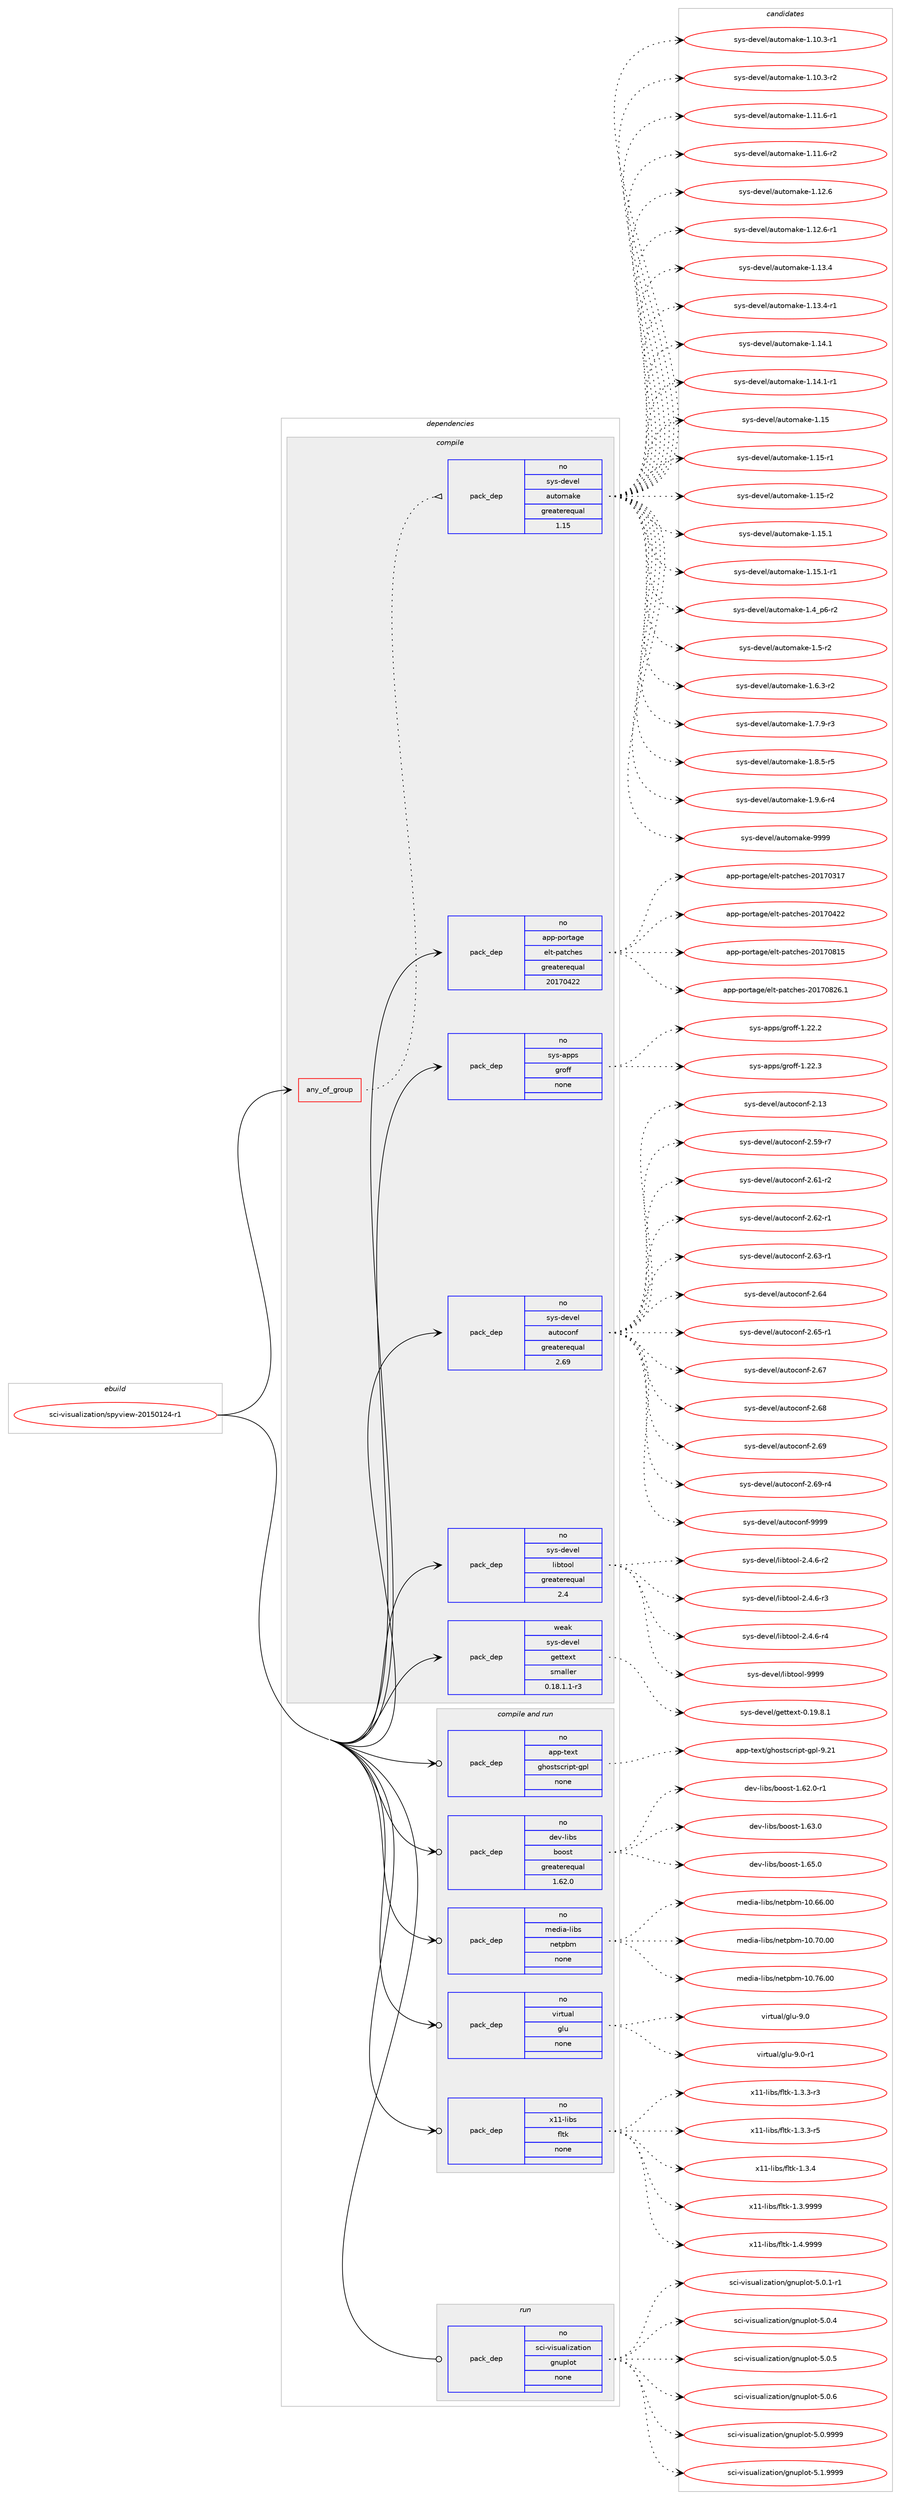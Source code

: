 digraph prolog {

# *************
# Graph options
# *************

newrank=true;
concentrate=true;
compound=true;
graph [rankdir=LR,fontname=Helvetica,fontsize=10,ranksep=1.5];#, ranksep=2.5, nodesep=0.2];
edge  [arrowhead=vee];
node  [fontname=Helvetica,fontsize=10];

# **********
# The ebuild
# **********

subgraph cluster_leftcol {
color=gray;
rank=same;
label=<<i>ebuild</i>>;
id [label="sci-visualization/spyview-20150124-r1", color=red, width=4, href="../sci-visualization/spyview-20150124-r1.svg"];
}

# ****************
# The dependencies
# ****************

subgraph cluster_midcol {
color=gray;
label=<<i>dependencies</i>>;
subgraph cluster_compile {
fillcolor="#eeeeee";
style=filled;
label=<<i>compile</i>>;
subgraph any7803 {
dependency459726 [label=<<TABLE BORDER="0" CELLBORDER="1" CELLSPACING="0" CELLPADDING="4"><TR><TD CELLPADDING="10">any_of_group</TD></TR></TABLE>>, shape=none, color=red];subgraph pack339257 {
dependency459727 [label=<<TABLE BORDER="0" CELLBORDER="1" CELLSPACING="0" CELLPADDING="4" WIDTH="220"><TR><TD ROWSPAN="6" CELLPADDING="30">pack_dep</TD></TR><TR><TD WIDTH="110">no</TD></TR><TR><TD>sys-devel</TD></TR><TR><TD>automake</TD></TR><TR><TD>greaterequal</TD></TR><TR><TD>1.15</TD></TR></TABLE>>, shape=none, color=blue];
}
dependency459726:e -> dependency459727:w [weight=20,style="dotted",arrowhead="oinv"];
}
id:e -> dependency459726:w [weight=20,style="solid",arrowhead="vee"];
subgraph pack339258 {
dependency459728 [label=<<TABLE BORDER="0" CELLBORDER="1" CELLSPACING="0" CELLPADDING="4" WIDTH="220"><TR><TD ROWSPAN="6" CELLPADDING="30">pack_dep</TD></TR><TR><TD WIDTH="110">no</TD></TR><TR><TD>app-portage</TD></TR><TR><TD>elt-patches</TD></TR><TR><TD>greaterequal</TD></TR><TR><TD>20170422</TD></TR></TABLE>>, shape=none, color=blue];
}
id:e -> dependency459728:w [weight=20,style="solid",arrowhead="vee"];
subgraph pack339259 {
dependency459729 [label=<<TABLE BORDER="0" CELLBORDER="1" CELLSPACING="0" CELLPADDING="4" WIDTH="220"><TR><TD ROWSPAN="6" CELLPADDING="30">pack_dep</TD></TR><TR><TD WIDTH="110">no</TD></TR><TR><TD>sys-apps</TD></TR><TR><TD>groff</TD></TR><TR><TD>none</TD></TR><TR><TD></TD></TR></TABLE>>, shape=none, color=blue];
}
id:e -> dependency459729:w [weight=20,style="solid",arrowhead="vee"];
subgraph pack339260 {
dependency459730 [label=<<TABLE BORDER="0" CELLBORDER="1" CELLSPACING="0" CELLPADDING="4" WIDTH="220"><TR><TD ROWSPAN="6" CELLPADDING="30">pack_dep</TD></TR><TR><TD WIDTH="110">no</TD></TR><TR><TD>sys-devel</TD></TR><TR><TD>autoconf</TD></TR><TR><TD>greaterequal</TD></TR><TR><TD>2.69</TD></TR></TABLE>>, shape=none, color=blue];
}
id:e -> dependency459730:w [weight=20,style="solid",arrowhead="vee"];
subgraph pack339261 {
dependency459731 [label=<<TABLE BORDER="0" CELLBORDER="1" CELLSPACING="0" CELLPADDING="4" WIDTH="220"><TR><TD ROWSPAN="6" CELLPADDING="30">pack_dep</TD></TR><TR><TD WIDTH="110">no</TD></TR><TR><TD>sys-devel</TD></TR><TR><TD>libtool</TD></TR><TR><TD>greaterequal</TD></TR><TR><TD>2.4</TD></TR></TABLE>>, shape=none, color=blue];
}
id:e -> dependency459731:w [weight=20,style="solid",arrowhead="vee"];
subgraph pack339262 {
dependency459732 [label=<<TABLE BORDER="0" CELLBORDER="1" CELLSPACING="0" CELLPADDING="4" WIDTH="220"><TR><TD ROWSPAN="6" CELLPADDING="30">pack_dep</TD></TR><TR><TD WIDTH="110">weak</TD></TR><TR><TD>sys-devel</TD></TR><TR><TD>gettext</TD></TR><TR><TD>smaller</TD></TR><TR><TD>0.18.1.1-r3</TD></TR></TABLE>>, shape=none, color=blue];
}
id:e -> dependency459732:w [weight=20,style="solid",arrowhead="vee"];
}
subgraph cluster_compileandrun {
fillcolor="#eeeeee";
style=filled;
label=<<i>compile and run</i>>;
subgraph pack339263 {
dependency459733 [label=<<TABLE BORDER="0" CELLBORDER="1" CELLSPACING="0" CELLPADDING="4" WIDTH="220"><TR><TD ROWSPAN="6" CELLPADDING="30">pack_dep</TD></TR><TR><TD WIDTH="110">no</TD></TR><TR><TD>app-text</TD></TR><TR><TD>ghostscript-gpl</TD></TR><TR><TD>none</TD></TR><TR><TD></TD></TR></TABLE>>, shape=none, color=blue];
}
id:e -> dependency459733:w [weight=20,style="solid",arrowhead="odotvee"];
subgraph pack339264 {
dependency459734 [label=<<TABLE BORDER="0" CELLBORDER="1" CELLSPACING="0" CELLPADDING="4" WIDTH="220"><TR><TD ROWSPAN="6" CELLPADDING="30">pack_dep</TD></TR><TR><TD WIDTH="110">no</TD></TR><TR><TD>dev-libs</TD></TR><TR><TD>boost</TD></TR><TR><TD>greaterequal</TD></TR><TR><TD>1.62.0</TD></TR></TABLE>>, shape=none, color=blue];
}
id:e -> dependency459734:w [weight=20,style="solid",arrowhead="odotvee"];
subgraph pack339265 {
dependency459735 [label=<<TABLE BORDER="0" CELLBORDER="1" CELLSPACING="0" CELLPADDING="4" WIDTH="220"><TR><TD ROWSPAN="6" CELLPADDING="30">pack_dep</TD></TR><TR><TD WIDTH="110">no</TD></TR><TR><TD>media-libs</TD></TR><TR><TD>netpbm</TD></TR><TR><TD>none</TD></TR><TR><TD></TD></TR></TABLE>>, shape=none, color=blue];
}
id:e -> dependency459735:w [weight=20,style="solid",arrowhead="odotvee"];
subgraph pack339266 {
dependency459736 [label=<<TABLE BORDER="0" CELLBORDER="1" CELLSPACING="0" CELLPADDING="4" WIDTH="220"><TR><TD ROWSPAN="6" CELLPADDING="30">pack_dep</TD></TR><TR><TD WIDTH="110">no</TD></TR><TR><TD>virtual</TD></TR><TR><TD>glu</TD></TR><TR><TD>none</TD></TR><TR><TD></TD></TR></TABLE>>, shape=none, color=blue];
}
id:e -> dependency459736:w [weight=20,style="solid",arrowhead="odotvee"];
subgraph pack339267 {
dependency459737 [label=<<TABLE BORDER="0" CELLBORDER="1" CELLSPACING="0" CELLPADDING="4" WIDTH="220"><TR><TD ROWSPAN="6" CELLPADDING="30">pack_dep</TD></TR><TR><TD WIDTH="110">no</TD></TR><TR><TD>x11-libs</TD></TR><TR><TD>fltk</TD></TR><TR><TD>none</TD></TR><TR><TD></TD></TR></TABLE>>, shape=none, color=blue];
}
id:e -> dependency459737:w [weight=20,style="solid",arrowhead="odotvee"];
}
subgraph cluster_run {
fillcolor="#eeeeee";
style=filled;
label=<<i>run</i>>;
subgraph pack339268 {
dependency459738 [label=<<TABLE BORDER="0" CELLBORDER="1" CELLSPACING="0" CELLPADDING="4" WIDTH="220"><TR><TD ROWSPAN="6" CELLPADDING="30">pack_dep</TD></TR><TR><TD WIDTH="110">no</TD></TR><TR><TD>sci-visualization</TD></TR><TR><TD>gnuplot</TD></TR><TR><TD>none</TD></TR><TR><TD></TD></TR></TABLE>>, shape=none, color=blue];
}
id:e -> dependency459738:w [weight=20,style="solid",arrowhead="odot"];
}
}

# **************
# The candidates
# **************

subgraph cluster_choices {
rank=same;
color=gray;
label=<<i>candidates</i>>;

subgraph choice339257 {
color=black;
nodesep=1;
choice11512111545100101118101108479711711611110997107101454946494846514511449 [label="sys-devel/automake-1.10.3-r1", color=red, width=4,href="../sys-devel/automake-1.10.3-r1.svg"];
choice11512111545100101118101108479711711611110997107101454946494846514511450 [label="sys-devel/automake-1.10.3-r2", color=red, width=4,href="../sys-devel/automake-1.10.3-r2.svg"];
choice11512111545100101118101108479711711611110997107101454946494946544511449 [label="sys-devel/automake-1.11.6-r1", color=red, width=4,href="../sys-devel/automake-1.11.6-r1.svg"];
choice11512111545100101118101108479711711611110997107101454946494946544511450 [label="sys-devel/automake-1.11.6-r2", color=red, width=4,href="../sys-devel/automake-1.11.6-r2.svg"];
choice1151211154510010111810110847971171161111099710710145494649504654 [label="sys-devel/automake-1.12.6", color=red, width=4,href="../sys-devel/automake-1.12.6.svg"];
choice11512111545100101118101108479711711611110997107101454946495046544511449 [label="sys-devel/automake-1.12.6-r1", color=red, width=4,href="../sys-devel/automake-1.12.6-r1.svg"];
choice1151211154510010111810110847971171161111099710710145494649514652 [label="sys-devel/automake-1.13.4", color=red, width=4,href="../sys-devel/automake-1.13.4.svg"];
choice11512111545100101118101108479711711611110997107101454946495146524511449 [label="sys-devel/automake-1.13.4-r1", color=red, width=4,href="../sys-devel/automake-1.13.4-r1.svg"];
choice1151211154510010111810110847971171161111099710710145494649524649 [label="sys-devel/automake-1.14.1", color=red, width=4,href="../sys-devel/automake-1.14.1.svg"];
choice11512111545100101118101108479711711611110997107101454946495246494511449 [label="sys-devel/automake-1.14.1-r1", color=red, width=4,href="../sys-devel/automake-1.14.1-r1.svg"];
choice115121115451001011181011084797117116111109971071014549464953 [label="sys-devel/automake-1.15", color=red, width=4,href="../sys-devel/automake-1.15.svg"];
choice1151211154510010111810110847971171161111099710710145494649534511449 [label="sys-devel/automake-1.15-r1", color=red, width=4,href="../sys-devel/automake-1.15-r1.svg"];
choice1151211154510010111810110847971171161111099710710145494649534511450 [label="sys-devel/automake-1.15-r2", color=red, width=4,href="../sys-devel/automake-1.15-r2.svg"];
choice1151211154510010111810110847971171161111099710710145494649534649 [label="sys-devel/automake-1.15.1", color=red, width=4,href="../sys-devel/automake-1.15.1.svg"];
choice11512111545100101118101108479711711611110997107101454946495346494511449 [label="sys-devel/automake-1.15.1-r1", color=red, width=4,href="../sys-devel/automake-1.15.1-r1.svg"];
choice115121115451001011181011084797117116111109971071014549465295112544511450 [label="sys-devel/automake-1.4_p6-r2", color=red, width=4,href="../sys-devel/automake-1.4_p6-r2.svg"];
choice11512111545100101118101108479711711611110997107101454946534511450 [label="sys-devel/automake-1.5-r2", color=red, width=4,href="../sys-devel/automake-1.5-r2.svg"];
choice115121115451001011181011084797117116111109971071014549465446514511450 [label="sys-devel/automake-1.6.3-r2", color=red, width=4,href="../sys-devel/automake-1.6.3-r2.svg"];
choice115121115451001011181011084797117116111109971071014549465546574511451 [label="sys-devel/automake-1.7.9-r3", color=red, width=4,href="../sys-devel/automake-1.7.9-r3.svg"];
choice115121115451001011181011084797117116111109971071014549465646534511453 [label="sys-devel/automake-1.8.5-r5", color=red, width=4,href="../sys-devel/automake-1.8.5-r5.svg"];
choice115121115451001011181011084797117116111109971071014549465746544511452 [label="sys-devel/automake-1.9.6-r4", color=red, width=4,href="../sys-devel/automake-1.9.6-r4.svg"];
choice115121115451001011181011084797117116111109971071014557575757 [label="sys-devel/automake-9999", color=red, width=4,href="../sys-devel/automake-9999.svg"];
dependency459727:e -> choice11512111545100101118101108479711711611110997107101454946494846514511449:w [style=dotted,weight="100"];
dependency459727:e -> choice11512111545100101118101108479711711611110997107101454946494846514511450:w [style=dotted,weight="100"];
dependency459727:e -> choice11512111545100101118101108479711711611110997107101454946494946544511449:w [style=dotted,weight="100"];
dependency459727:e -> choice11512111545100101118101108479711711611110997107101454946494946544511450:w [style=dotted,weight="100"];
dependency459727:e -> choice1151211154510010111810110847971171161111099710710145494649504654:w [style=dotted,weight="100"];
dependency459727:e -> choice11512111545100101118101108479711711611110997107101454946495046544511449:w [style=dotted,weight="100"];
dependency459727:e -> choice1151211154510010111810110847971171161111099710710145494649514652:w [style=dotted,weight="100"];
dependency459727:e -> choice11512111545100101118101108479711711611110997107101454946495146524511449:w [style=dotted,weight="100"];
dependency459727:e -> choice1151211154510010111810110847971171161111099710710145494649524649:w [style=dotted,weight="100"];
dependency459727:e -> choice11512111545100101118101108479711711611110997107101454946495246494511449:w [style=dotted,weight="100"];
dependency459727:e -> choice115121115451001011181011084797117116111109971071014549464953:w [style=dotted,weight="100"];
dependency459727:e -> choice1151211154510010111810110847971171161111099710710145494649534511449:w [style=dotted,weight="100"];
dependency459727:e -> choice1151211154510010111810110847971171161111099710710145494649534511450:w [style=dotted,weight="100"];
dependency459727:e -> choice1151211154510010111810110847971171161111099710710145494649534649:w [style=dotted,weight="100"];
dependency459727:e -> choice11512111545100101118101108479711711611110997107101454946495346494511449:w [style=dotted,weight="100"];
dependency459727:e -> choice115121115451001011181011084797117116111109971071014549465295112544511450:w [style=dotted,weight="100"];
dependency459727:e -> choice11512111545100101118101108479711711611110997107101454946534511450:w [style=dotted,weight="100"];
dependency459727:e -> choice115121115451001011181011084797117116111109971071014549465446514511450:w [style=dotted,weight="100"];
dependency459727:e -> choice115121115451001011181011084797117116111109971071014549465546574511451:w [style=dotted,weight="100"];
dependency459727:e -> choice115121115451001011181011084797117116111109971071014549465646534511453:w [style=dotted,weight="100"];
dependency459727:e -> choice115121115451001011181011084797117116111109971071014549465746544511452:w [style=dotted,weight="100"];
dependency459727:e -> choice115121115451001011181011084797117116111109971071014557575757:w [style=dotted,weight="100"];
}
subgraph choice339258 {
color=black;
nodesep=1;
choice97112112451121111141169710310147101108116451129711699104101115455048495548514955 [label="app-portage/elt-patches-20170317", color=red, width=4,href="../app-portage/elt-patches-20170317.svg"];
choice97112112451121111141169710310147101108116451129711699104101115455048495548525050 [label="app-portage/elt-patches-20170422", color=red, width=4,href="../app-portage/elt-patches-20170422.svg"];
choice97112112451121111141169710310147101108116451129711699104101115455048495548564953 [label="app-portage/elt-patches-20170815", color=red, width=4,href="../app-portage/elt-patches-20170815.svg"];
choice971121124511211111411697103101471011081164511297116991041011154550484955485650544649 [label="app-portage/elt-patches-20170826.1", color=red, width=4,href="../app-portage/elt-patches-20170826.1.svg"];
dependency459728:e -> choice97112112451121111141169710310147101108116451129711699104101115455048495548514955:w [style=dotted,weight="100"];
dependency459728:e -> choice97112112451121111141169710310147101108116451129711699104101115455048495548525050:w [style=dotted,weight="100"];
dependency459728:e -> choice97112112451121111141169710310147101108116451129711699104101115455048495548564953:w [style=dotted,weight="100"];
dependency459728:e -> choice971121124511211111411697103101471011081164511297116991041011154550484955485650544649:w [style=dotted,weight="100"];
}
subgraph choice339259 {
color=black;
nodesep=1;
choice11512111545971121121154710311411110210245494650504650 [label="sys-apps/groff-1.22.2", color=red, width=4,href="../sys-apps/groff-1.22.2.svg"];
choice11512111545971121121154710311411110210245494650504651 [label="sys-apps/groff-1.22.3", color=red, width=4,href="../sys-apps/groff-1.22.3.svg"];
dependency459729:e -> choice11512111545971121121154710311411110210245494650504650:w [style=dotted,weight="100"];
dependency459729:e -> choice11512111545971121121154710311411110210245494650504651:w [style=dotted,weight="100"];
}
subgraph choice339260 {
color=black;
nodesep=1;
choice115121115451001011181011084797117116111991111101024550464951 [label="sys-devel/autoconf-2.13", color=red, width=4,href="../sys-devel/autoconf-2.13.svg"];
choice1151211154510010111810110847971171161119911111010245504653574511455 [label="sys-devel/autoconf-2.59-r7", color=red, width=4,href="../sys-devel/autoconf-2.59-r7.svg"];
choice1151211154510010111810110847971171161119911111010245504654494511450 [label="sys-devel/autoconf-2.61-r2", color=red, width=4,href="../sys-devel/autoconf-2.61-r2.svg"];
choice1151211154510010111810110847971171161119911111010245504654504511449 [label="sys-devel/autoconf-2.62-r1", color=red, width=4,href="../sys-devel/autoconf-2.62-r1.svg"];
choice1151211154510010111810110847971171161119911111010245504654514511449 [label="sys-devel/autoconf-2.63-r1", color=red, width=4,href="../sys-devel/autoconf-2.63-r1.svg"];
choice115121115451001011181011084797117116111991111101024550465452 [label="sys-devel/autoconf-2.64", color=red, width=4,href="../sys-devel/autoconf-2.64.svg"];
choice1151211154510010111810110847971171161119911111010245504654534511449 [label="sys-devel/autoconf-2.65-r1", color=red, width=4,href="../sys-devel/autoconf-2.65-r1.svg"];
choice115121115451001011181011084797117116111991111101024550465455 [label="sys-devel/autoconf-2.67", color=red, width=4,href="../sys-devel/autoconf-2.67.svg"];
choice115121115451001011181011084797117116111991111101024550465456 [label="sys-devel/autoconf-2.68", color=red, width=4,href="../sys-devel/autoconf-2.68.svg"];
choice115121115451001011181011084797117116111991111101024550465457 [label="sys-devel/autoconf-2.69", color=red, width=4,href="../sys-devel/autoconf-2.69.svg"];
choice1151211154510010111810110847971171161119911111010245504654574511452 [label="sys-devel/autoconf-2.69-r4", color=red, width=4,href="../sys-devel/autoconf-2.69-r4.svg"];
choice115121115451001011181011084797117116111991111101024557575757 [label="sys-devel/autoconf-9999", color=red, width=4,href="../sys-devel/autoconf-9999.svg"];
dependency459730:e -> choice115121115451001011181011084797117116111991111101024550464951:w [style=dotted,weight="100"];
dependency459730:e -> choice1151211154510010111810110847971171161119911111010245504653574511455:w [style=dotted,weight="100"];
dependency459730:e -> choice1151211154510010111810110847971171161119911111010245504654494511450:w [style=dotted,weight="100"];
dependency459730:e -> choice1151211154510010111810110847971171161119911111010245504654504511449:w [style=dotted,weight="100"];
dependency459730:e -> choice1151211154510010111810110847971171161119911111010245504654514511449:w [style=dotted,weight="100"];
dependency459730:e -> choice115121115451001011181011084797117116111991111101024550465452:w [style=dotted,weight="100"];
dependency459730:e -> choice1151211154510010111810110847971171161119911111010245504654534511449:w [style=dotted,weight="100"];
dependency459730:e -> choice115121115451001011181011084797117116111991111101024550465455:w [style=dotted,weight="100"];
dependency459730:e -> choice115121115451001011181011084797117116111991111101024550465456:w [style=dotted,weight="100"];
dependency459730:e -> choice115121115451001011181011084797117116111991111101024550465457:w [style=dotted,weight="100"];
dependency459730:e -> choice1151211154510010111810110847971171161119911111010245504654574511452:w [style=dotted,weight="100"];
dependency459730:e -> choice115121115451001011181011084797117116111991111101024557575757:w [style=dotted,weight="100"];
}
subgraph choice339261 {
color=black;
nodesep=1;
choice1151211154510010111810110847108105981161111111084550465246544511450 [label="sys-devel/libtool-2.4.6-r2", color=red, width=4,href="../sys-devel/libtool-2.4.6-r2.svg"];
choice1151211154510010111810110847108105981161111111084550465246544511451 [label="sys-devel/libtool-2.4.6-r3", color=red, width=4,href="../sys-devel/libtool-2.4.6-r3.svg"];
choice1151211154510010111810110847108105981161111111084550465246544511452 [label="sys-devel/libtool-2.4.6-r4", color=red, width=4,href="../sys-devel/libtool-2.4.6-r4.svg"];
choice1151211154510010111810110847108105981161111111084557575757 [label="sys-devel/libtool-9999", color=red, width=4,href="../sys-devel/libtool-9999.svg"];
dependency459731:e -> choice1151211154510010111810110847108105981161111111084550465246544511450:w [style=dotted,weight="100"];
dependency459731:e -> choice1151211154510010111810110847108105981161111111084550465246544511451:w [style=dotted,weight="100"];
dependency459731:e -> choice1151211154510010111810110847108105981161111111084550465246544511452:w [style=dotted,weight="100"];
dependency459731:e -> choice1151211154510010111810110847108105981161111111084557575757:w [style=dotted,weight="100"];
}
subgraph choice339262 {
color=black;
nodesep=1;
choice1151211154510010111810110847103101116116101120116454846495746564649 [label="sys-devel/gettext-0.19.8.1", color=red, width=4,href="../sys-devel/gettext-0.19.8.1.svg"];
dependency459732:e -> choice1151211154510010111810110847103101116116101120116454846495746564649:w [style=dotted,weight="100"];
}
subgraph choice339263 {
color=black;
nodesep=1;
choice97112112451161011201164710310411111511611599114105112116451031121084557465049 [label="app-text/ghostscript-gpl-9.21", color=red, width=4,href="../app-text/ghostscript-gpl-9.21.svg"];
dependency459733:e -> choice97112112451161011201164710310411111511611599114105112116451031121084557465049:w [style=dotted,weight="100"];
}
subgraph choice339264 {
color=black;
nodesep=1;
choice10010111845108105981154798111111115116454946545046484511449 [label="dev-libs/boost-1.62.0-r1", color=red, width=4,href="../dev-libs/boost-1.62.0-r1.svg"];
choice1001011184510810598115479811111111511645494654514648 [label="dev-libs/boost-1.63.0", color=red, width=4,href="../dev-libs/boost-1.63.0.svg"];
choice1001011184510810598115479811111111511645494654534648 [label="dev-libs/boost-1.65.0", color=red, width=4,href="../dev-libs/boost-1.65.0.svg"];
dependency459734:e -> choice10010111845108105981154798111111115116454946545046484511449:w [style=dotted,weight="100"];
dependency459734:e -> choice1001011184510810598115479811111111511645494654514648:w [style=dotted,weight="100"];
dependency459734:e -> choice1001011184510810598115479811111111511645494654534648:w [style=dotted,weight="100"];
}
subgraph choice339265 {
color=black;
nodesep=1;
choice1091011001059745108105981154711010111611298109454948465454464848 [label="media-libs/netpbm-10.66.00", color=red, width=4,href="../media-libs/netpbm-10.66.00.svg"];
choice1091011001059745108105981154711010111611298109454948465548464848 [label="media-libs/netpbm-10.70.00", color=red, width=4,href="../media-libs/netpbm-10.70.00.svg"];
choice1091011001059745108105981154711010111611298109454948465554464848 [label="media-libs/netpbm-10.76.00", color=red, width=4,href="../media-libs/netpbm-10.76.00.svg"];
dependency459735:e -> choice1091011001059745108105981154711010111611298109454948465454464848:w [style=dotted,weight="100"];
dependency459735:e -> choice1091011001059745108105981154711010111611298109454948465548464848:w [style=dotted,weight="100"];
dependency459735:e -> choice1091011001059745108105981154711010111611298109454948465554464848:w [style=dotted,weight="100"];
}
subgraph choice339266 {
color=black;
nodesep=1;
choice118105114116117971084710310811745574648 [label="virtual/glu-9.0", color=red, width=4,href="../virtual/glu-9.0.svg"];
choice1181051141161179710847103108117455746484511449 [label="virtual/glu-9.0-r1", color=red, width=4,href="../virtual/glu-9.0-r1.svg"];
dependency459736:e -> choice118105114116117971084710310811745574648:w [style=dotted,weight="100"];
dependency459736:e -> choice1181051141161179710847103108117455746484511449:w [style=dotted,weight="100"];
}
subgraph choice339267 {
color=black;
nodesep=1;
choice12049494510810598115471021081161074549465146514511451 [label="x11-libs/fltk-1.3.3-r3", color=red, width=4,href="../x11-libs/fltk-1.3.3-r3.svg"];
choice12049494510810598115471021081161074549465146514511453 [label="x11-libs/fltk-1.3.3-r5", color=red, width=4,href="../x11-libs/fltk-1.3.3-r5.svg"];
choice1204949451081059811547102108116107454946514652 [label="x11-libs/fltk-1.3.4", color=red, width=4,href="../x11-libs/fltk-1.3.4.svg"];
choice1204949451081059811547102108116107454946514657575757 [label="x11-libs/fltk-1.3.9999", color=red, width=4,href="../x11-libs/fltk-1.3.9999.svg"];
choice1204949451081059811547102108116107454946524657575757 [label="x11-libs/fltk-1.4.9999", color=red, width=4,href="../x11-libs/fltk-1.4.9999.svg"];
dependency459737:e -> choice12049494510810598115471021081161074549465146514511451:w [style=dotted,weight="100"];
dependency459737:e -> choice12049494510810598115471021081161074549465146514511453:w [style=dotted,weight="100"];
dependency459737:e -> choice1204949451081059811547102108116107454946514652:w [style=dotted,weight="100"];
dependency459737:e -> choice1204949451081059811547102108116107454946514657575757:w [style=dotted,weight="100"];
dependency459737:e -> choice1204949451081059811547102108116107454946524657575757:w [style=dotted,weight="100"];
}
subgraph choice339268 {
color=black;
nodesep=1;
choice11599105451181051151179710810512297116105111110471031101171121081111164553464846494511449 [label="sci-visualization/gnuplot-5.0.1-r1", color=red, width=4,href="../sci-visualization/gnuplot-5.0.1-r1.svg"];
choice1159910545118105115117971081051229711610511111047103110117112108111116455346484652 [label="sci-visualization/gnuplot-5.0.4", color=red, width=4,href="../sci-visualization/gnuplot-5.0.4.svg"];
choice1159910545118105115117971081051229711610511111047103110117112108111116455346484653 [label="sci-visualization/gnuplot-5.0.5", color=red, width=4,href="../sci-visualization/gnuplot-5.0.5.svg"];
choice1159910545118105115117971081051229711610511111047103110117112108111116455346484654 [label="sci-visualization/gnuplot-5.0.6", color=red, width=4,href="../sci-visualization/gnuplot-5.0.6.svg"];
choice1159910545118105115117971081051229711610511111047103110117112108111116455346484657575757 [label="sci-visualization/gnuplot-5.0.9999", color=red, width=4,href="../sci-visualization/gnuplot-5.0.9999.svg"];
choice1159910545118105115117971081051229711610511111047103110117112108111116455346494657575757 [label="sci-visualization/gnuplot-5.1.9999", color=red, width=4,href="../sci-visualization/gnuplot-5.1.9999.svg"];
dependency459738:e -> choice11599105451181051151179710810512297116105111110471031101171121081111164553464846494511449:w [style=dotted,weight="100"];
dependency459738:e -> choice1159910545118105115117971081051229711610511111047103110117112108111116455346484652:w [style=dotted,weight="100"];
dependency459738:e -> choice1159910545118105115117971081051229711610511111047103110117112108111116455346484653:w [style=dotted,weight="100"];
dependency459738:e -> choice1159910545118105115117971081051229711610511111047103110117112108111116455346484654:w [style=dotted,weight="100"];
dependency459738:e -> choice1159910545118105115117971081051229711610511111047103110117112108111116455346484657575757:w [style=dotted,weight="100"];
dependency459738:e -> choice1159910545118105115117971081051229711610511111047103110117112108111116455346494657575757:w [style=dotted,weight="100"];
}
}

}
